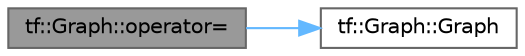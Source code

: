 digraph "tf::Graph::operator="
{
 // LATEX_PDF_SIZE
  bgcolor="transparent";
  edge [fontname=Helvetica,fontsize=10,labelfontname=Helvetica,labelfontsize=10];
  node [fontname=Helvetica,fontsize=10,shape=box,height=0.2,width=0.4];
  rankdir="LR";
  Node1 [id="Node000001",label="tf::Graph::operator=",height=0.2,width=0.4,color="gray40", fillcolor="grey60", style="filled", fontcolor="black",tooltip="disabled copy assignment operator"];
  Node1 -> Node2 [id="edge2_Node000001_Node000002",color="steelblue1",style="solid",tooltip=" "];
  Node2 [id="Node000002",label="tf::Graph::Graph",height=0.2,width=0.4,color="grey40", fillcolor="white", style="filled",URL="$classtf_1_1_graph.html#a1cd3bae8cabb45810b25cdbdd4e89006",tooltip="constructs a graph object"];
}
